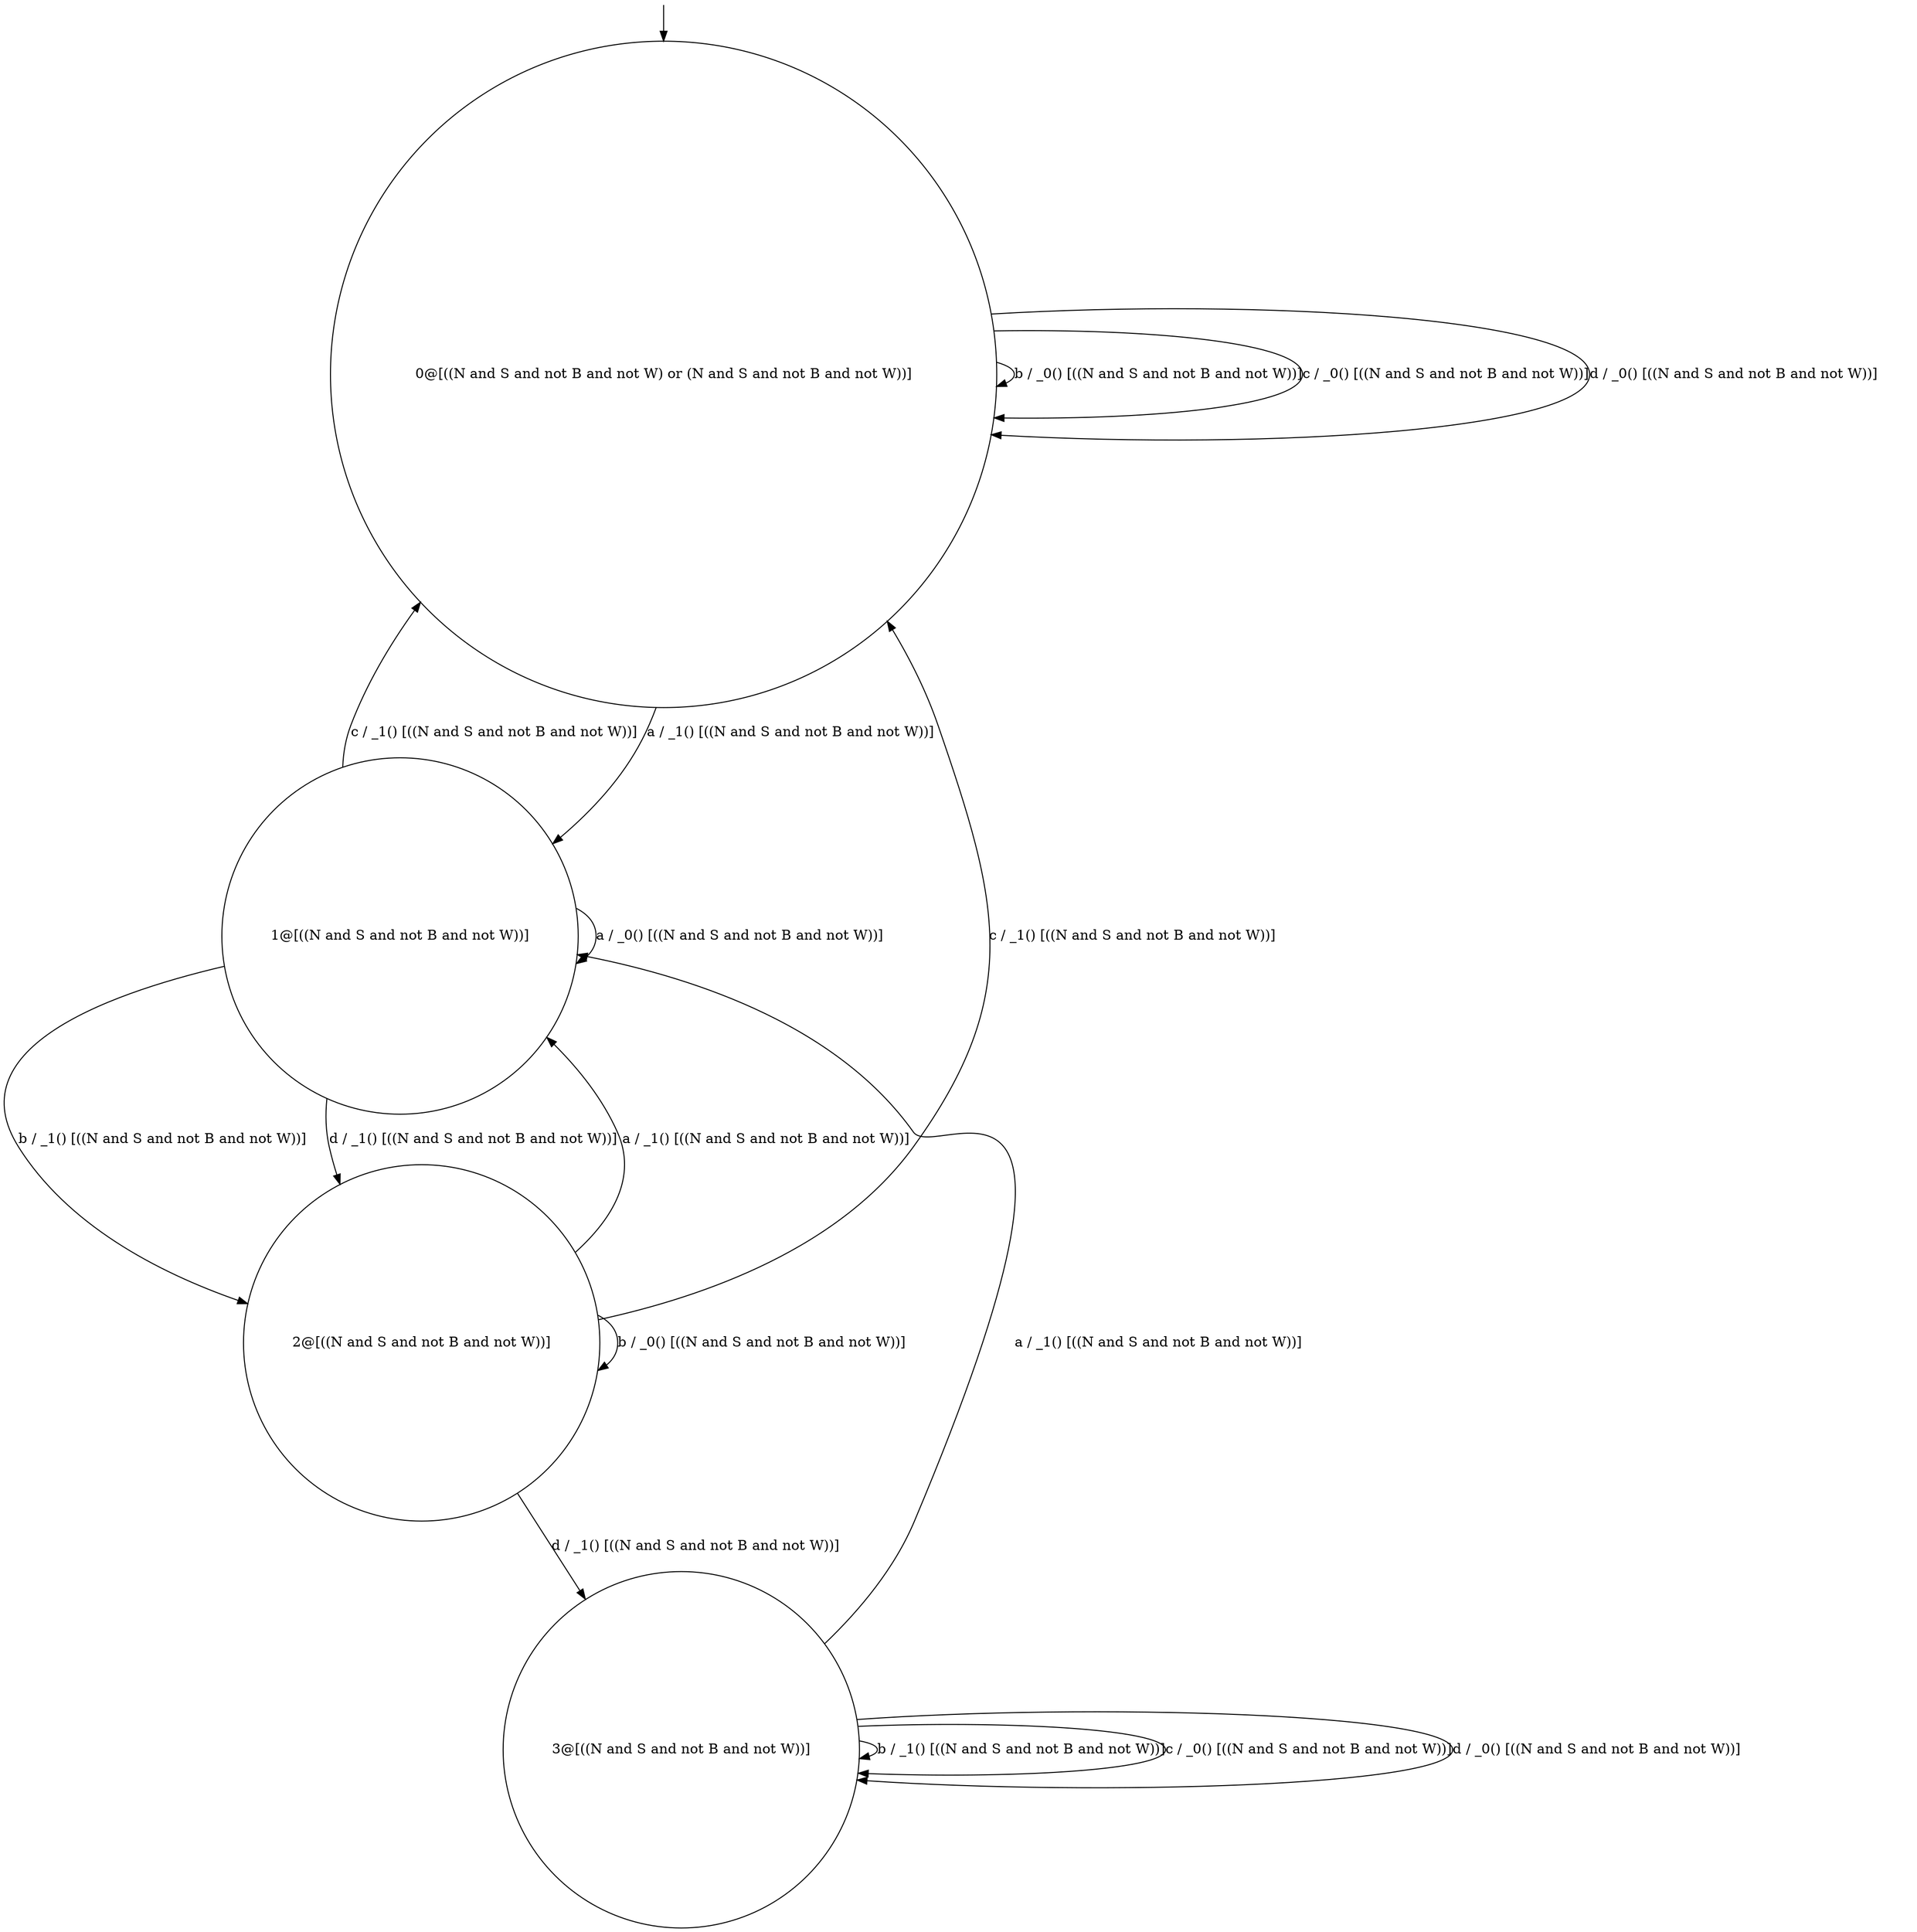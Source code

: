 digraph g {
	edge [lblstyle="above, sloped"];
	s0 [shape="circle" label="0@[((N and S and not B and not W) or (N and S and not B and not W))]"];
	s1 [shape="circle" label="1@[((N and S and not B and not W))]"];
	s2 [shape="circle" label="2@[((N and S and not B and not W))]"];
	s3 [shape="circle" label="3@[((N and S and not B and not W))]"];
	s0 -> s1 [label="a / _1() [((N and S and not B and not W))]"];
	s0 -> s0 [label="b / _0() [((N and S and not B and not W))]"];
	s0 -> s0 [label="c / _0() [((N and S and not B and not W))]"];
	s0 -> s0 [label="d / _0() [((N and S and not B and not W))]"];
	s1 -> s1 [label="a / _0() [((N and S and not B and not W))]"];
	s1 -> s2 [label="b / _1() [((N and S and not B and not W))]"];
	s1 -> s0 [label="c / _1() [((N and S and not B and not W))]"];
	s1 -> s2 [label="d / _1() [((N and S and not B and not W))]"];
	s2 -> s1 [label="a / _1() [((N and S and not B and not W))]"];
	s2 -> s2 [label="b / _0() [((N and S and not B and not W))]"];
	s2 -> s0 [label="c / _1() [((N and S and not B and not W))]"];
	s2 -> s3 [label="d / _1() [((N and S and not B and not W))]"];
	s3 -> s1 [label="a / _1() [((N and S and not B and not W))]"];
	s3 -> s3 [label="b / _1() [((N and S and not B and not W))]"];
	s3 -> s3 [label="c / _0() [((N and S and not B and not W))]"];
	s3 -> s3 [label="d / _0() [((N and S and not B and not W))]"];
	__start0 [label="" shape="none" width="0" height="0"];
	__start0 -> s0;
}